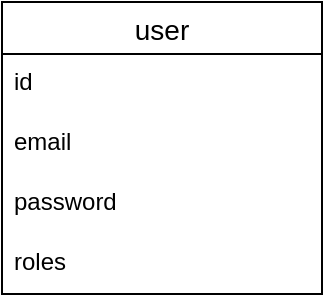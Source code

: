 <mxfile version="21.8.2" type="github">
  <diagram name="Страница — 1" id="ElYnzRKVSqd9ER_9xfTo">
    <mxGraphModel dx="1434" dy="758" grid="1" gridSize="10" guides="1" tooltips="1" connect="1" arrows="1" fold="1" page="1" pageScale="1" pageWidth="827" pageHeight="1169" math="0" shadow="0">
      <root>
        <mxCell id="0" />
        <mxCell id="1" parent="0" />
        <mxCell id="NSlzZ7x1-a-MOc4Thqhk-2" value="user" style="swimlane;fontStyle=0;childLayout=stackLayout;horizontal=1;startSize=26;horizontalStack=0;resizeParent=1;resizeParentMax=0;resizeLast=0;collapsible=1;marginBottom=0;align=center;fontSize=14;" vertex="1" parent="1">
          <mxGeometry x="330" y="840" width="160" height="146" as="geometry" />
        </mxCell>
        <mxCell id="NSlzZ7x1-a-MOc4Thqhk-3" value="id&lt;br&gt;" style="text;strokeColor=none;fillColor=none;spacingLeft=4;spacingRight=4;overflow=hidden;rotatable=0;points=[[0,0.5],[1,0.5]];portConstraint=eastwest;fontSize=12;whiteSpace=wrap;html=1;" vertex="1" parent="NSlzZ7x1-a-MOc4Thqhk-2">
          <mxGeometry y="26" width="160" height="30" as="geometry" />
        </mxCell>
        <mxCell id="NSlzZ7x1-a-MOc4Thqhk-4" value="email&lt;br&gt;" style="text;strokeColor=none;fillColor=none;spacingLeft=4;spacingRight=4;overflow=hidden;rotatable=0;points=[[0,0.5],[1,0.5]];portConstraint=eastwest;fontSize=12;whiteSpace=wrap;html=1;" vertex="1" parent="NSlzZ7x1-a-MOc4Thqhk-2">
          <mxGeometry y="56" width="160" height="30" as="geometry" />
        </mxCell>
        <mxCell id="NSlzZ7x1-a-MOc4Thqhk-5" value="password&lt;br&gt;" style="text;strokeColor=none;fillColor=none;spacingLeft=4;spacingRight=4;overflow=hidden;rotatable=0;points=[[0,0.5],[1,0.5]];portConstraint=eastwest;fontSize=12;whiteSpace=wrap;html=1;" vertex="1" parent="NSlzZ7x1-a-MOc4Thqhk-2">
          <mxGeometry y="86" width="160" height="30" as="geometry" />
        </mxCell>
        <mxCell id="NSlzZ7x1-a-MOc4Thqhk-6" value="roles&lt;br&gt;" style="text;strokeColor=none;fillColor=none;spacingLeft=4;spacingRight=4;overflow=hidden;rotatable=0;points=[[0,0.5],[1,0.5]];portConstraint=eastwest;fontSize=12;whiteSpace=wrap;html=1;" vertex="1" parent="NSlzZ7x1-a-MOc4Thqhk-2">
          <mxGeometry y="116" width="160" height="30" as="geometry" />
        </mxCell>
      </root>
    </mxGraphModel>
  </diagram>
</mxfile>
